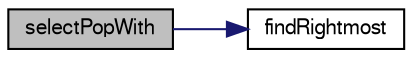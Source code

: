 digraph "selectPopWith"
{
  edge [fontname="FreeSans",fontsize="10",labelfontname="FreeSans",labelfontsize="10"];
  node [fontname="FreeSans",fontsize="10",shape=record];
  rankdir="LR";
  Node289459 [label="selectPopWith",height=0.2,width=0.4,color="black", fillcolor="grey75", style="filled", fontcolor="black"];
  Node289459 -> Node289460 [color="midnightblue",fontsize="10",style="solid",fontname="FreeSans"];
  Node289460 [label="findRightmost",height=0.2,width=0.4,color="black", fillcolor="white", style="filled",URL="$sqlite3_8c.html#a7ebad7ada6d76969506dee1bda1bc13a"];
}
